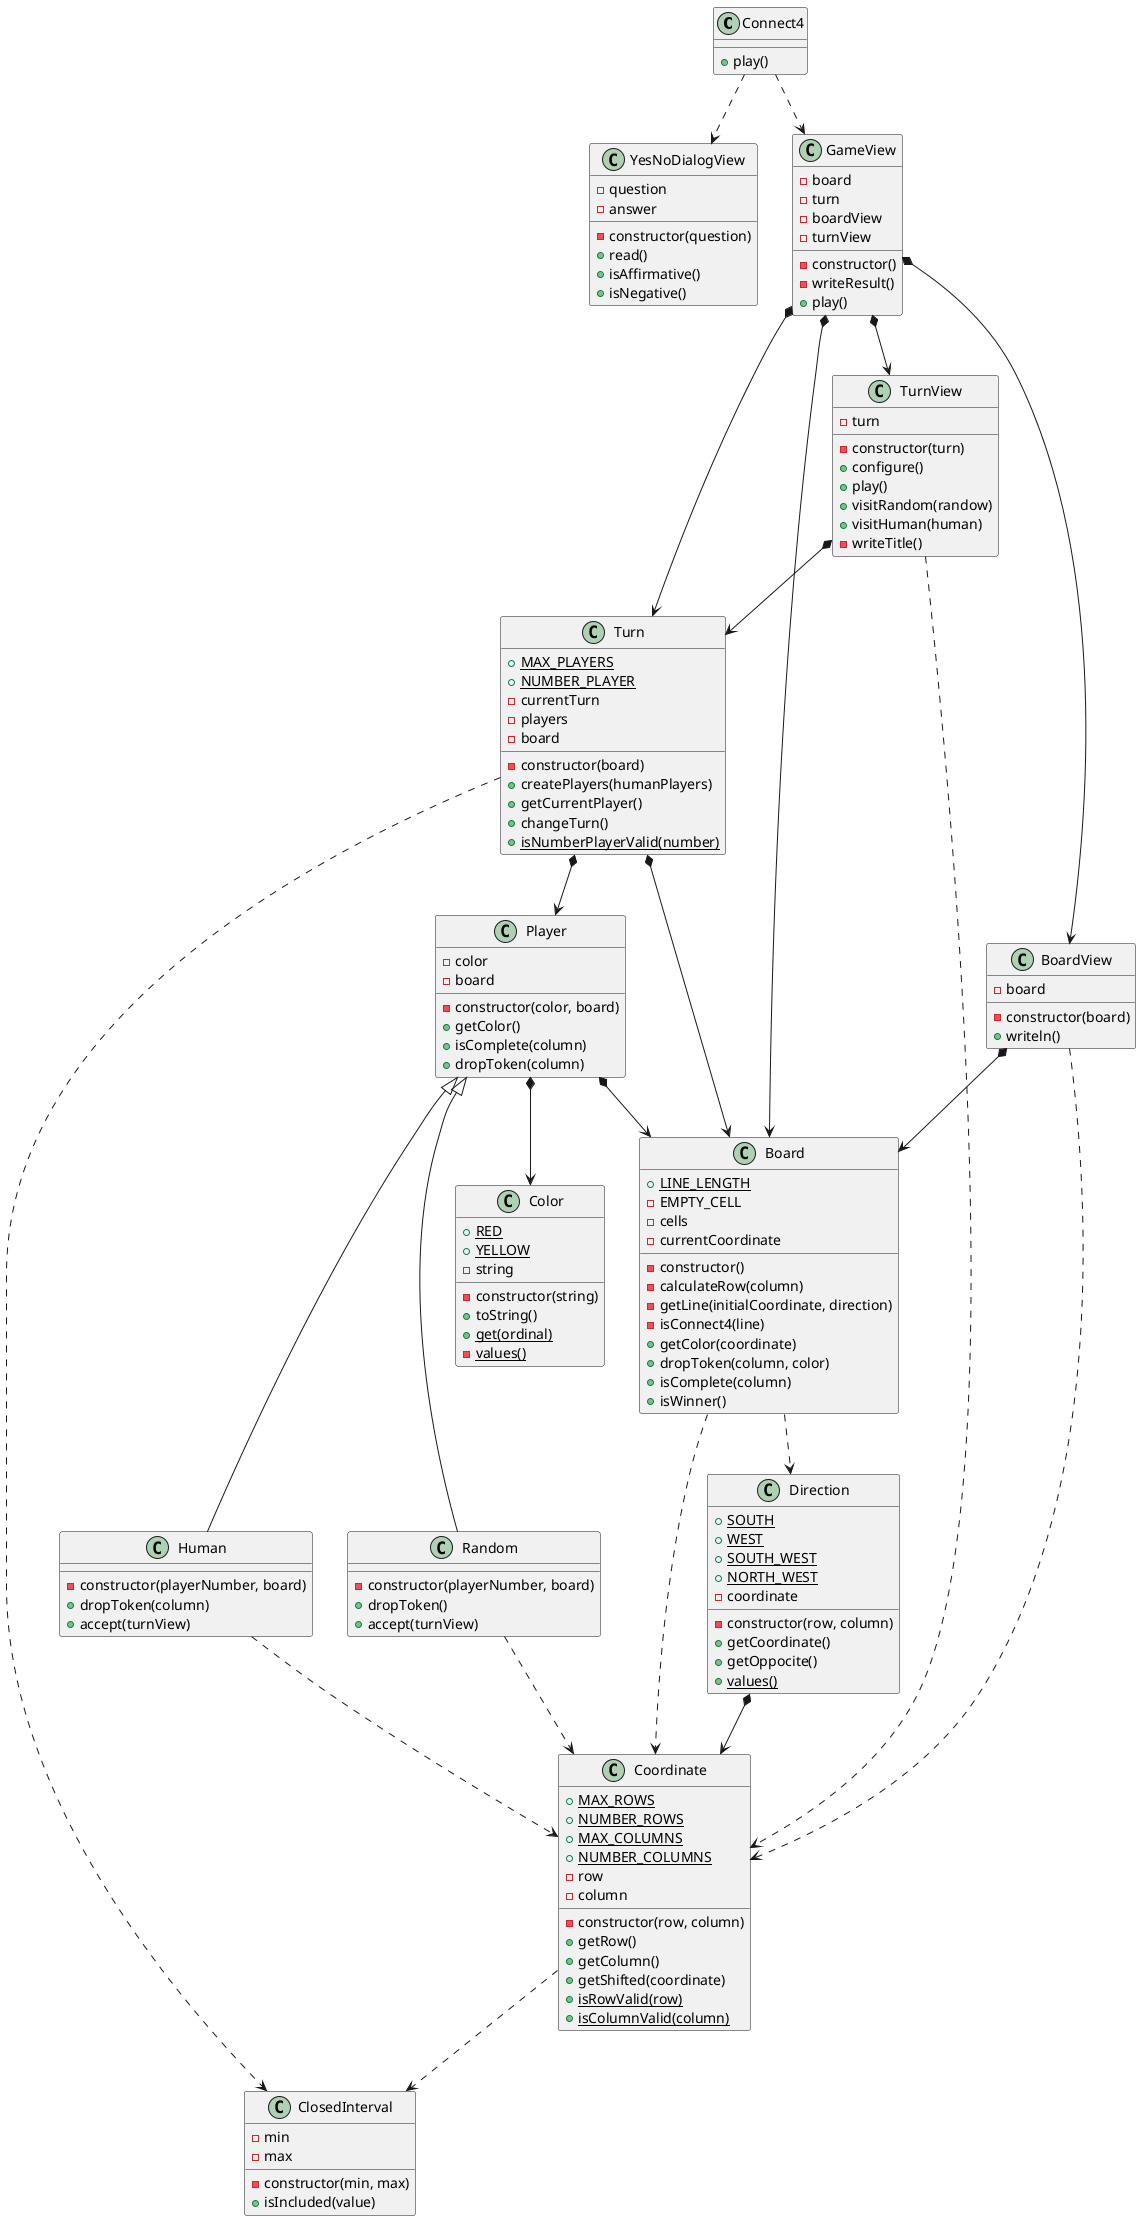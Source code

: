 @startuml
Connect4 ..> YesNoDialogView
Connect4 ..> GameView
Connect4 : + play()

YesNoDialogView : - question
YesNoDialogView : - answer
YesNoDialogView : -constructor(question)
YesNoDialogView : + read()
YesNoDialogView : + isAffirmative()
YesNoDialogView : + isNegative()

GameView : - board
GameView : - turn
GameView : - boardView
GameView : - turnView
GameView : - constructor()
GameView : - writeResult()
GameView : + play()
GameView *--> Board
GameView *--> Turn
GameView *--> BoardView
GameView *--> TurnView

TurnView : - turn
TurnView *--> Turn
TurnView : - constructor(turn)
TurnView : + configure()
TurnView : + play()
TurnView : + visitRandom(randow)
TurnView : + visitHuman(human)
TurnView : - writeTitle()
TurnView ..> Coordinate

BoardView : - board
BoardView : - constructor(board)
BoardView : + writeln()
BoardView *--> Board
BoardView ..> Coordinate

Turn : + {static} MAX_PLAYERS
Turn : + {static} NUMBER_PLAYER
Turn : - currentTurn
Turn : - players
Turn : - board
Turn *--> Player
Turn *--> Board
Turn : - constructor(board)
Turn : + createPlayers(humanPlayers)
Turn : + getCurrentPlayer()
Turn : + changeTurn()
Turn : + {static} isNumberPlayerValid(number)
Turn ..>  ClosedInterval

Player : - color
Player : - board
Player *--> Color
Player *--> Board
Player : - constructor(color, board)
Player : + getColor()
Player : + isComplete(column)
Player : + dropToken(column)
Player <|-- Human
Player <|-- Random

Human : - constructor(playerNumber, board)
Human : + dropToken(column)
Human : + accept(turnView)
Human ..> Coordinate

Random : - constructor(playerNumber, board)
Random : + dropToken()
Random : + accept(turnView)
Random ..> Coordinate

Color : + {static} RED
Color : + {static} YELLOW
Color : - string
Color : - constructor(string)
Color : + toString()
Color : + {static} get(ordinal)
Color : - {static} values()

Board : + {static} LINE_LENGTH
Board : - EMPTY_CELL
Board : - cells
Board : - currentCoordinate
Board : - constructor()
Board : - calculateRow(column)
Board : - getLine(initialCoordinate, direction)
Board : - isConnect4(line)
Board : + getColor(coordinate)
Board : + dropToken(column, color)
Board : + isComplete(column)
Board : + isWinner()
Board ..> Direction
Board ..> Coordinate

Direction : + {static} SOUTH
Direction : + {static} WEST
Direction : + {static} SOUTH_WEST
Direction : + {static} NORTH_WEST
Direction : - coordinate
Direction *--> Coordinate
Direction : - constructor(row, column)
Direction : + getCoordinate() 
Direction : + getOppocite()
Direction : + {static} values()

Coordinate : + {static} MAX_ROWS
Coordinate : + {static} NUMBER_ROWS
Coordinate : + {static} MAX_COLUMNS
Coordinate : + {static} NUMBER_COLUMNS
Coordinate : - row
Coordinate : - column
Coordinate : - constructor(row, column)
Coordinate : + getRow()
Coordinate : + getColumn()
Coordinate : + getShifted(coordinate)
Coordinate : + {static} isRowValid(row)
Coordinate : + {static} isColumnValid(column)
Coordinate ..>  ClosedInterval

ClosedInterval : - min
ClosedInterval : - max
ClosedInterval : - constructor(min, max)
ClosedInterval : + isIncluded(value)

@enduml
